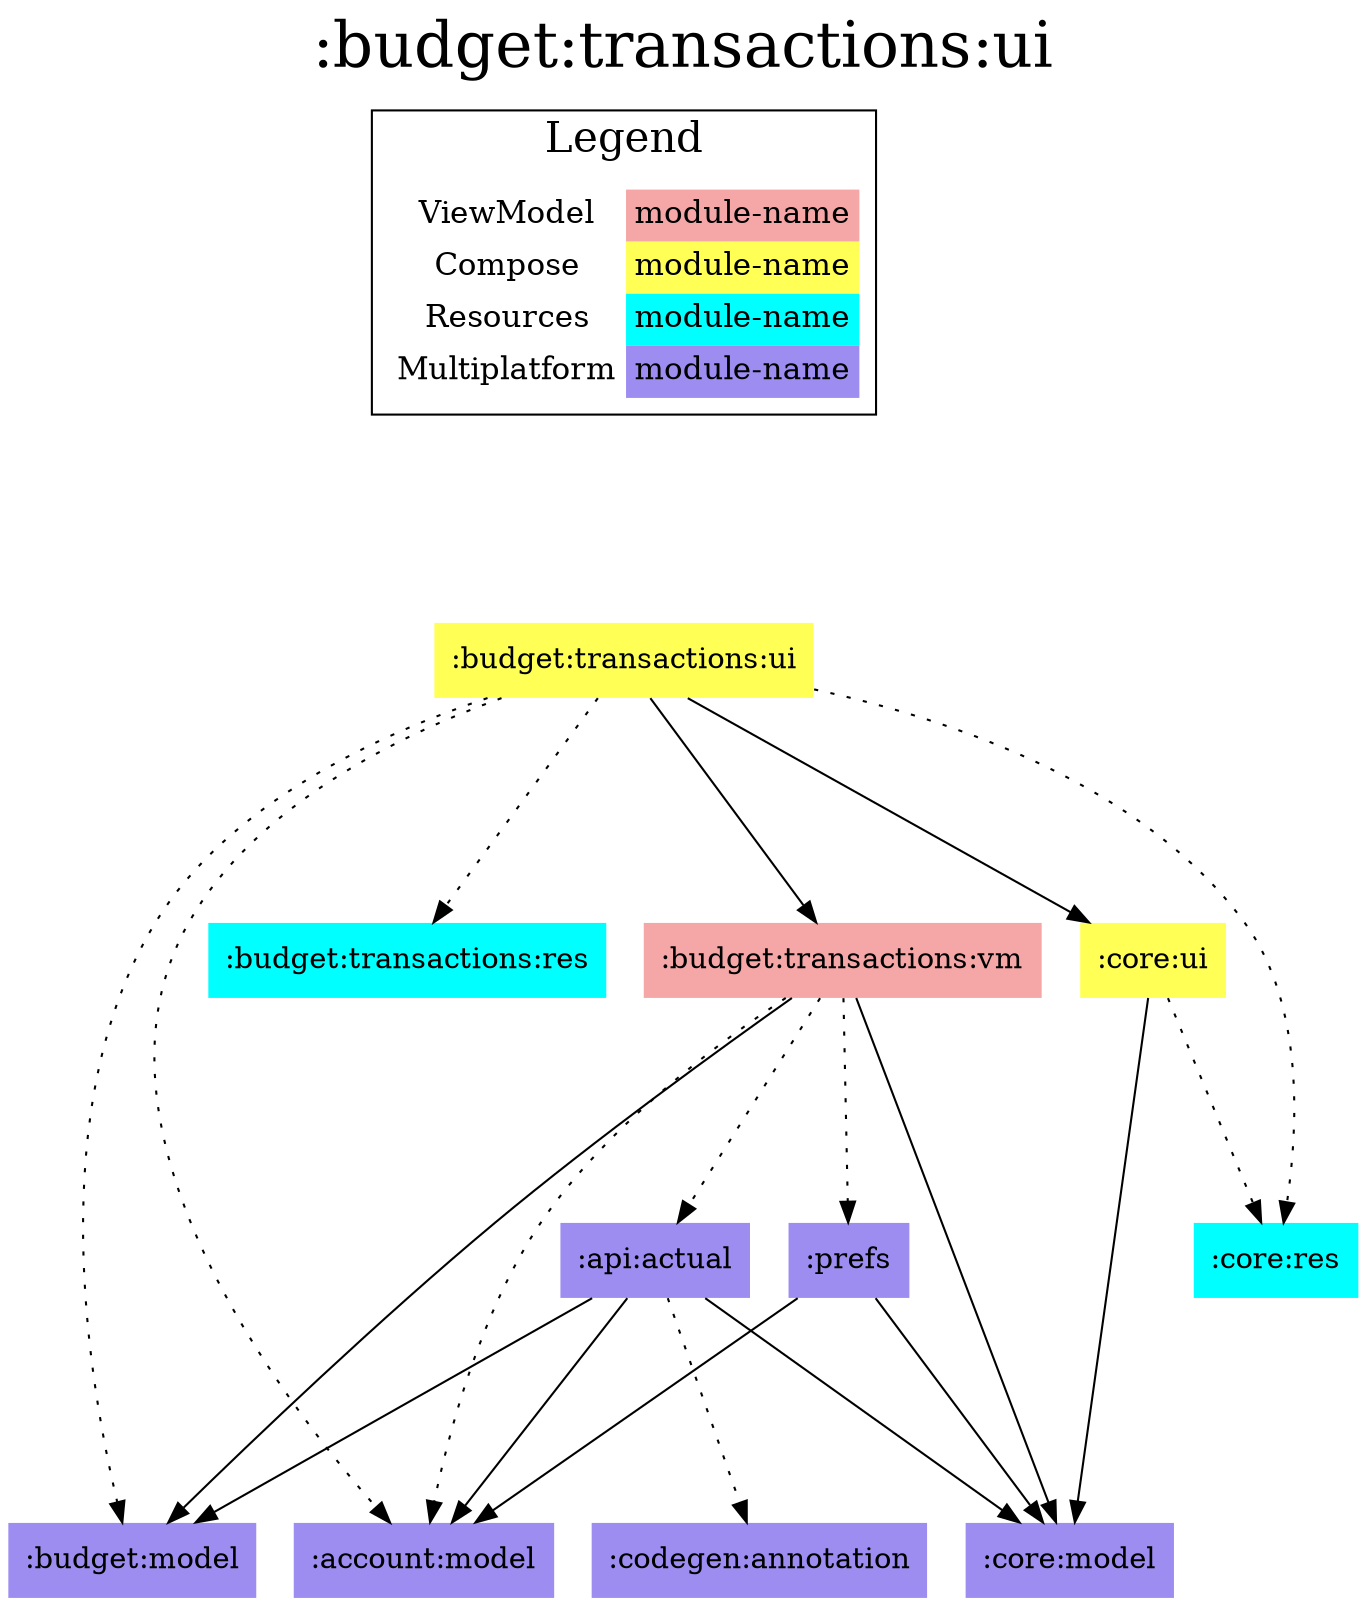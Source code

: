 digraph {
edge ["dir"="forward"]
graph ["dpi"="100","label"=":budget:transactions:ui","labelloc"="t","fontsize"="30","ranksep"="1.5","rankdir"="TB"]
node ["style"="filled"]
":account:model" ["fillcolor"="#9D8DF1","shape"="none"]
":api:actual" ["fillcolor"="#9D8DF1","shape"="none"]
":budget:model" ["fillcolor"="#9D8DF1","shape"="none"]
":budget:transactions:res" ["fillcolor"="#00FFFF","shape"="none"]
":budget:transactions:ui" ["fillcolor"="#FFFF55","shape"="none"]
":budget:transactions:vm" ["fillcolor"="#F5A6A6","shape"="none"]
":codegen:annotation" ["fillcolor"="#9D8DF1","shape"="none"]
":core:model" ["fillcolor"="#9D8DF1","shape"="none"]
":core:res" ["fillcolor"="#00FFFF","shape"="none"]
":core:ui" ["fillcolor"="#FFFF55","shape"="none"]
":prefs" ["fillcolor"="#9D8DF1","shape"="none"]
{
edge ["dir"="none"]
graph ["rank"="same"]
}
":api:actual" -> ":account:model"
":api:actual" -> ":budget:model"
":api:actual" -> ":codegen:annotation" ["style"="dotted"]
":api:actual" -> ":core:model"
":budget:transactions:ui" -> ":account:model" ["style"="dotted"]
":budget:transactions:ui" -> ":budget:model" ["style"="dotted"]
":budget:transactions:ui" -> ":budget:transactions:res" ["style"="dotted"]
":budget:transactions:ui" -> ":budget:transactions:vm"
":budget:transactions:ui" -> ":core:res" ["style"="dotted"]
":budget:transactions:ui" -> ":core:ui"
":budget:transactions:vm" -> ":account:model" ["style"="dotted"]
":budget:transactions:vm" -> ":api:actual" ["style"="dotted"]
":budget:transactions:vm" -> ":budget:model"
":budget:transactions:vm" -> ":core:model"
":budget:transactions:vm" -> ":prefs" ["style"="dotted"]
":core:ui" -> ":core:model"
":core:ui" -> ":core:res" ["style"="dotted"]
":prefs" -> ":account:model"
":prefs" -> ":core:model"
subgraph "cluster_legend" {
edge ["dir"="none"]
graph ["label"="Legend","fontsize"="20"]
"Legend" ["style"="filled","fillcolor"="#FFFFFF","shape"="none","margin"="0","fontsize"="15","label"=<
<TABLE BORDER="0" CELLBORDER="0" CELLSPACING="0" CELLPADDING="4">
<TR><TD>ViewModel</TD><TD BGCOLOR="#F5A6A6">module-name</TD></TR>
<TR><TD>Compose</TD><TD BGCOLOR="#FFFF55">module-name</TD></TR>
<TR><TD>Resources</TD><TD BGCOLOR="#00FFFF">module-name</TD></TR>
<TR><TD>Multiplatform</TD><TD BGCOLOR="#9D8DF1">module-name</TD></TR>
</TABLE>
>]
} -> ":budget:transactions:ui" ["style"="invis"]
}
